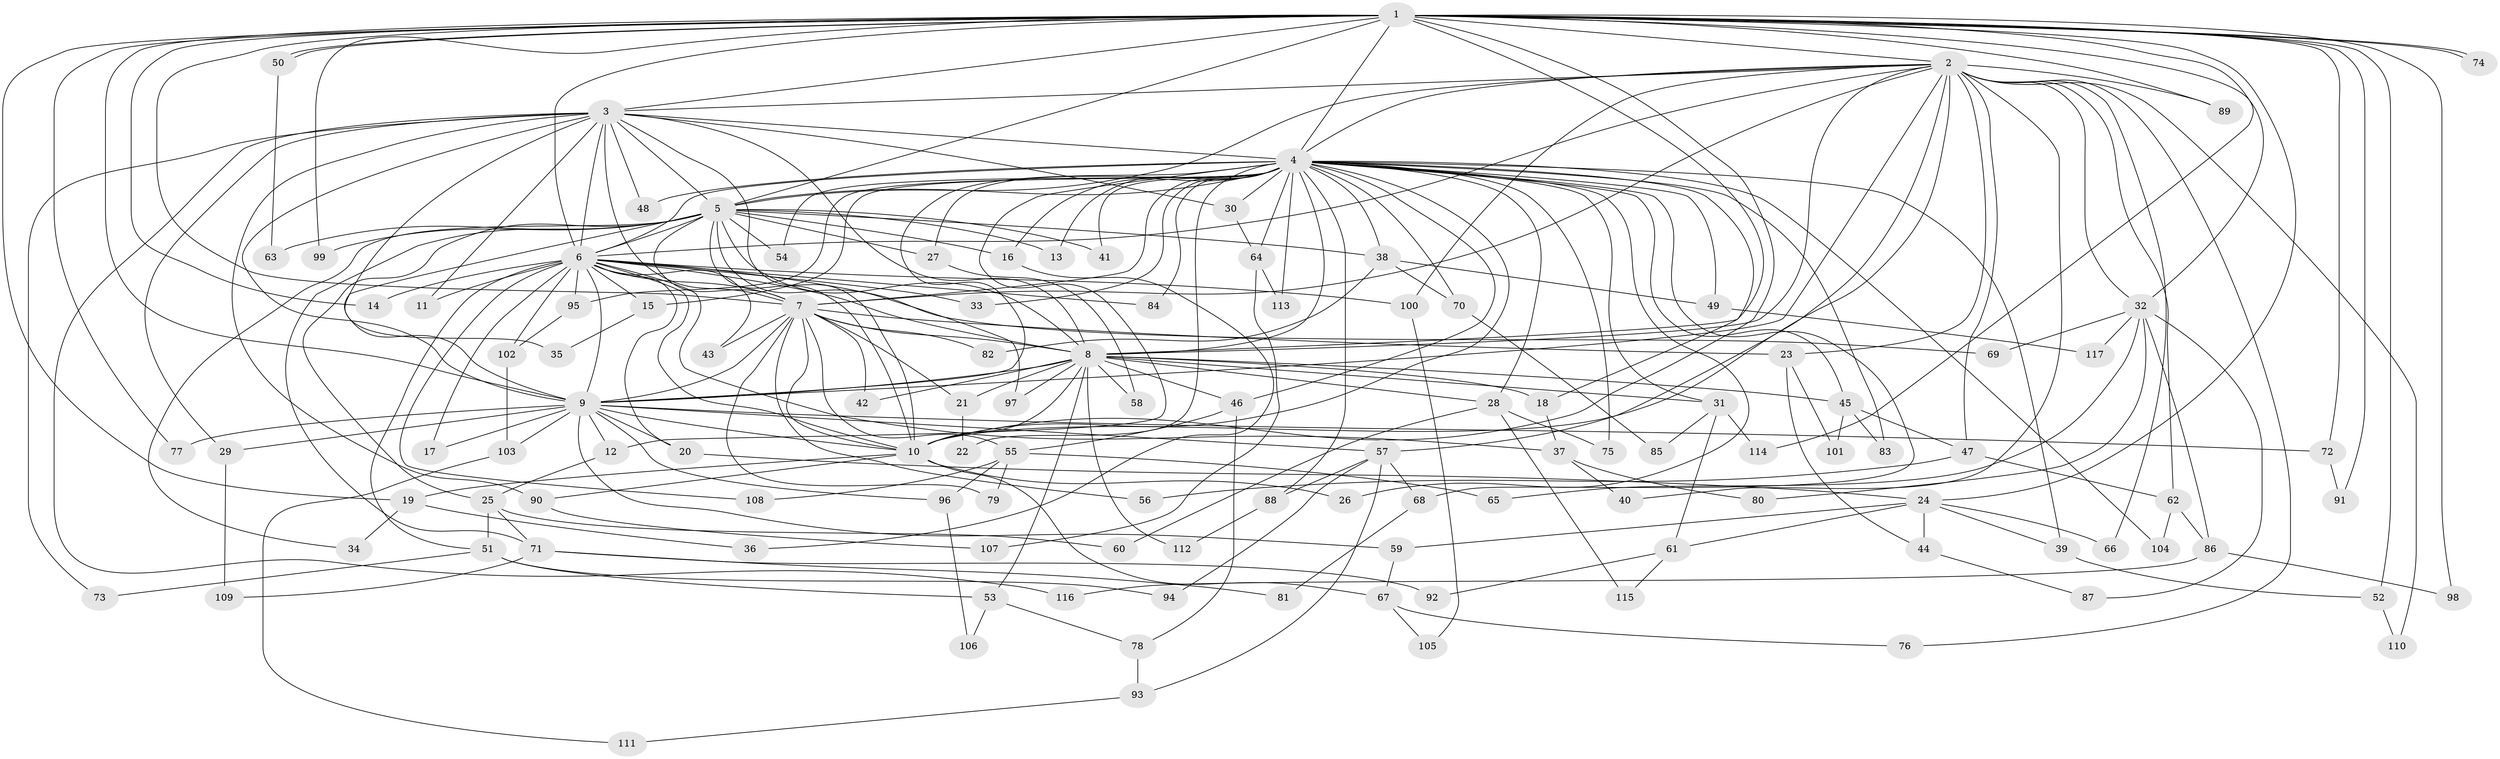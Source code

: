 // Generated by graph-tools (version 1.1) at 2025/13/03/09/25 04:13:52]
// undirected, 117 vertices, 259 edges
graph export_dot {
graph [start="1"]
  node [color=gray90,style=filled];
  1;
  2;
  3;
  4;
  5;
  6;
  7;
  8;
  9;
  10;
  11;
  12;
  13;
  14;
  15;
  16;
  17;
  18;
  19;
  20;
  21;
  22;
  23;
  24;
  25;
  26;
  27;
  28;
  29;
  30;
  31;
  32;
  33;
  34;
  35;
  36;
  37;
  38;
  39;
  40;
  41;
  42;
  43;
  44;
  45;
  46;
  47;
  48;
  49;
  50;
  51;
  52;
  53;
  54;
  55;
  56;
  57;
  58;
  59;
  60;
  61;
  62;
  63;
  64;
  65;
  66;
  67;
  68;
  69;
  70;
  71;
  72;
  73;
  74;
  75;
  76;
  77;
  78;
  79;
  80;
  81;
  82;
  83;
  84;
  85;
  86;
  87;
  88;
  89;
  90;
  91;
  92;
  93;
  94;
  95;
  96;
  97;
  98;
  99;
  100;
  101;
  102;
  103;
  104;
  105;
  106;
  107;
  108;
  109;
  110;
  111;
  112;
  113;
  114;
  115;
  116;
  117;
  1 -- 2;
  1 -- 3;
  1 -- 4;
  1 -- 5;
  1 -- 6;
  1 -- 7;
  1 -- 8;
  1 -- 9;
  1 -- 10;
  1 -- 14;
  1 -- 19;
  1 -- 24;
  1 -- 32;
  1 -- 50;
  1 -- 50;
  1 -- 52;
  1 -- 72;
  1 -- 74;
  1 -- 74;
  1 -- 77;
  1 -- 89;
  1 -- 91;
  1 -- 98;
  1 -- 99;
  1 -- 114;
  2 -- 3;
  2 -- 4;
  2 -- 5;
  2 -- 6;
  2 -- 7;
  2 -- 8;
  2 -- 9;
  2 -- 10;
  2 -- 23;
  2 -- 32;
  2 -- 40;
  2 -- 47;
  2 -- 57;
  2 -- 62;
  2 -- 66;
  2 -- 76;
  2 -- 89;
  2 -- 100;
  2 -- 110;
  3 -- 4;
  3 -- 5;
  3 -- 6;
  3 -- 7;
  3 -- 8;
  3 -- 9;
  3 -- 10;
  3 -- 11;
  3 -- 29;
  3 -- 30;
  3 -- 35;
  3 -- 48;
  3 -- 73;
  3 -- 90;
  3 -- 116;
  4 -- 5;
  4 -- 6;
  4 -- 7;
  4 -- 8;
  4 -- 9;
  4 -- 10;
  4 -- 12;
  4 -- 13;
  4 -- 15;
  4 -- 16;
  4 -- 18;
  4 -- 22;
  4 -- 26;
  4 -- 27;
  4 -- 28;
  4 -- 30;
  4 -- 31;
  4 -- 33;
  4 -- 38;
  4 -- 39;
  4 -- 41;
  4 -- 45;
  4 -- 46;
  4 -- 48;
  4 -- 49;
  4 -- 54;
  4 -- 64;
  4 -- 68;
  4 -- 70;
  4 -- 75;
  4 -- 83;
  4 -- 84;
  4 -- 88;
  4 -- 95;
  4 -- 104;
  4 -- 113;
  5 -- 6;
  5 -- 7;
  5 -- 8;
  5 -- 9;
  5 -- 10;
  5 -- 13;
  5 -- 16;
  5 -- 25;
  5 -- 27;
  5 -- 34;
  5 -- 38;
  5 -- 41;
  5 -- 54;
  5 -- 63;
  5 -- 71;
  5 -- 97;
  5 -- 99;
  6 -- 7;
  6 -- 8;
  6 -- 9;
  6 -- 10;
  6 -- 11;
  6 -- 14;
  6 -- 15;
  6 -- 17;
  6 -- 20;
  6 -- 33;
  6 -- 37;
  6 -- 43;
  6 -- 51;
  6 -- 69;
  6 -- 84;
  6 -- 95;
  6 -- 100;
  6 -- 102;
  6 -- 108;
  7 -- 8;
  7 -- 9;
  7 -- 10;
  7 -- 21;
  7 -- 23;
  7 -- 42;
  7 -- 43;
  7 -- 55;
  7 -- 56;
  7 -- 79;
  7 -- 82;
  8 -- 9;
  8 -- 10;
  8 -- 18;
  8 -- 21;
  8 -- 28;
  8 -- 31;
  8 -- 42;
  8 -- 45;
  8 -- 46;
  8 -- 53;
  8 -- 58;
  8 -- 97;
  8 -- 112;
  9 -- 10;
  9 -- 12;
  9 -- 17;
  9 -- 20;
  9 -- 29;
  9 -- 57;
  9 -- 59;
  9 -- 72;
  9 -- 77;
  9 -- 96;
  9 -- 103;
  10 -- 19;
  10 -- 26;
  10 -- 67;
  10 -- 90;
  12 -- 25;
  15 -- 35;
  16 -- 36;
  18 -- 37;
  19 -- 34;
  19 -- 36;
  20 -- 24;
  21 -- 22;
  23 -- 44;
  23 -- 101;
  24 -- 39;
  24 -- 44;
  24 -- 59;
  24 -- 61;
  24 -- 66;
  25 -- 51;
  25 -- 60;
  25 -- 71;
  27 -- 58;
  28 -- 60;
  28 -- 75;
  28 -- 115;
  29 -- 109;
  30 -- 64;
  31 -- 61;
  31 -- 85;
  31 -- 114;
  32 -- 65;
  32 -- 69;
  32 -- 80;
  32 -- 86;
  32 -- 87;
  32 -- 117;
  37 -- 40;
  37 -- 80;
  38 -- 49;
  38 -- 70;
  38 -- 82;
  39 -- 52;
  44 -- 87;
  45 -- 47;
  45 -- 83;
  45 -- 101;
  46 -- 55;
  46 -- 78;
  47 -- 56;
  47 -- 62;
  49 -- 117;
  50 -- 63;
  51 -- 53;
  51 -- 73;
  51 -- 94;
  52 -- 110;
  53 -- 78;
  53 -- 106;
  55 -- 65;
  55 -- 79;
  55 -- 96;
  55 -- 108;
  57 -- 68;
  57 -- 88;
  57 -- 93;
  57 -- 94;
  59 -- 67;
  61 -- 92;
  61 -- 115;
  62 -- 86;
  62 -- 104;
  64 -- 107;
  64 -- 113;
  67 -- 76;
  67 -- 105;
  68 -- 81;
  70 -- 85;
  71 -- 81;
  71 -- 92;
  71 -- 109;
  72 -- 91;
  78 -- 93;
  86 -- 98;
  86 -- 116;
  88 -- 112;
  90 -- 107;
  93 -- 111;
  95 -- 102;
  96 -- 106;
  100 -- 105;
  102 -- 103;
  103 -- 111;
}
